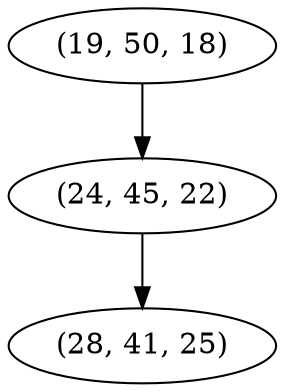 digraph tree {
    "(19, 50, 18)";
    "(24, 45, 22)";
    "(28, 41, 25)";
    "(19, 50, 18)" -> "(24, 45, 22)";
    "(24, 45, 22)" -> "(28, 41, 25)";
}
